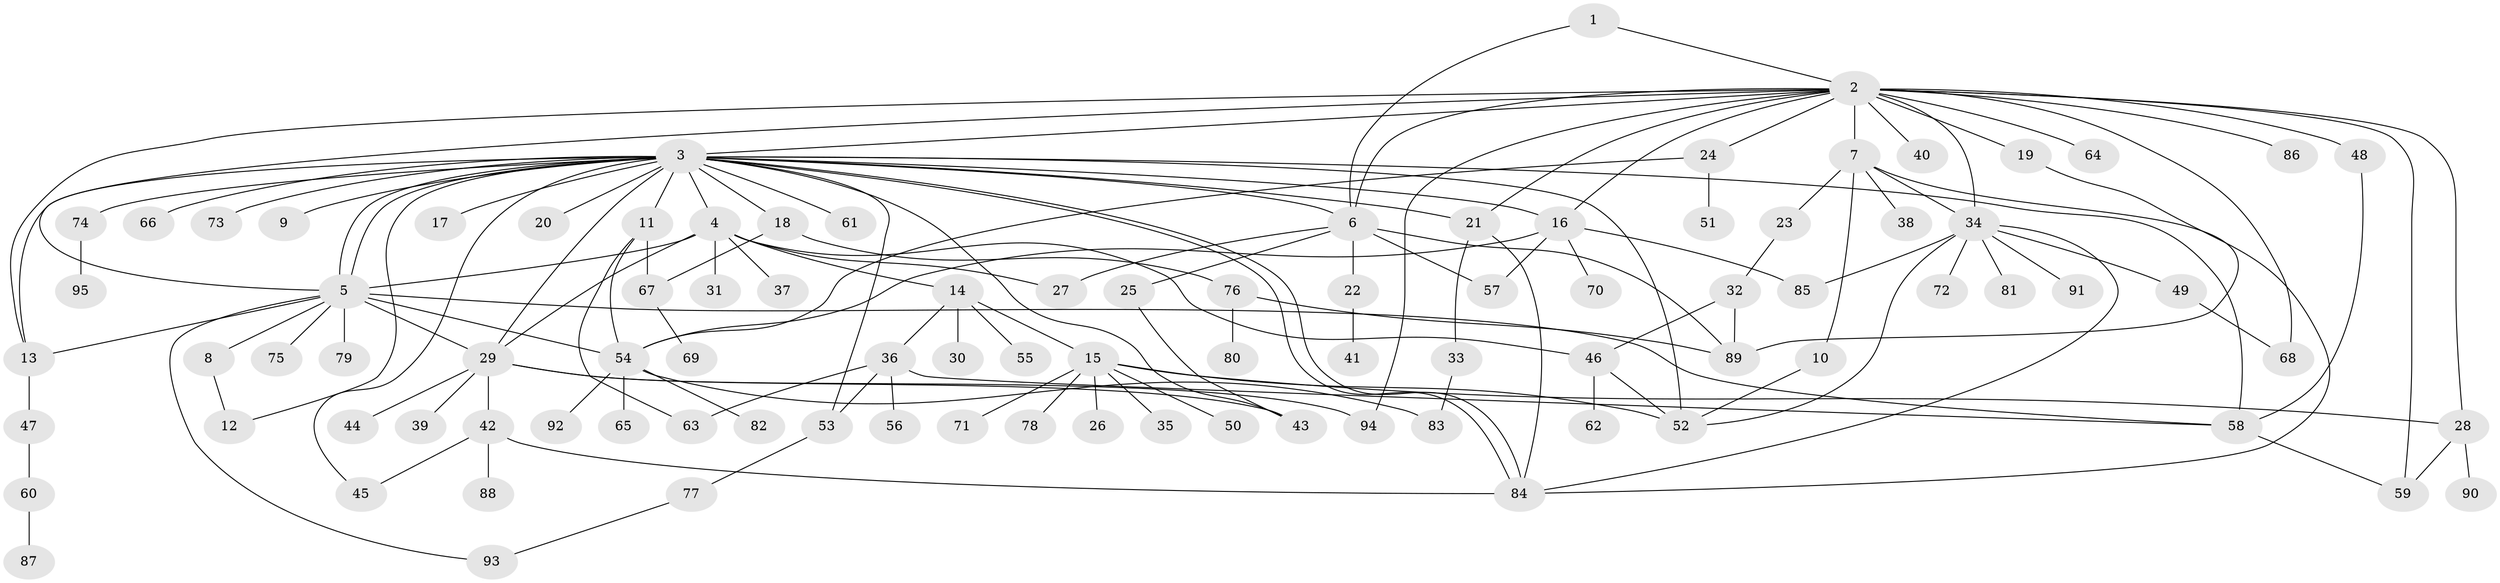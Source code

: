 // Generated by graph-tools (version 1.1) at 2025/35/03/09/25 02:35:52]
// undirected, 95 vertices, 142 edges
graph export_dot {
graph [start="1"]
  node [color=gray90,style=filled];
  1;
  2;
  3;
  4;
  5;
  6;
  7;
  8;
  9;
  10;
  11;
  12;
  13;
  14;
  15;
  16;
  17;
  18;
  19;
  20;
  21;
  22;
  23;
  24;
  25;
  26;
  27;
  28;
  29;
  30;
  31;
  32;
  33;
  34;
  35;
  36;
  37;
  38;
  39;
  40;
  41;
  42;
  43;
  44;
  45;
  46;
  47;
  48;
  49;
  50;
  51;
  52;
  53;
  54;
  55;
  56;
  57;
  58;
  59;
  60;
  61;
  62;
  63;
  64;
  65;
  66;
  67;
  68;
  69;
  70;
  71;
  72;
  73;
  74;
  75;
  76;
  77;
  78;
  79;
  80;
  81;
  82;
  83;
  84;
  85;
  86;
  87;
  88;
  89;
  90;
  91;
  92;
  93;
  94;
  95;
  1 -- 2;
  1 -- 6;
  2 -- 3;
  2 -- 5;
  2 -- 6;
  2 -- 7;
  2 -- 13;
  2 -- 16;
  2 -- 19;
  2 -- 21;
  2 -- 24;
  2 -- 28;
  2 -- 34;
  2 -- 40;
  2 -- 48;
  2 -- 59;
  2 -- 64;
  2 -- 68;
  2 -- 86;
  2 -- 94;
  3 -- 4;
  3 -- 5;
  3 -- 5;
  3 -- 6;
  3 -- 9;
  3 -- 11;
  3 -- 12;
  3 -- 13;
  3 -- 16;
  3 -- 17;
  3 -- 18;
  3 -- 20;
  3 -- 21;
  3 -- 29;
  3 -- 43;
  3 -- 45;
  3 -- 52;
  3 -- 53;
  3 -- 58;
  3 -- 61;
  3 -- 66;
  3 -- 73;
  3 -- 74;
  3 -- 84;
  3 -- 84;
  4 -- 5;
  4 -- 14;
  4 -- 27;
  4 -- 29;
  4 -- 31;
  4 -- 37;
  4 -- 46;
  5 -- 8;
  5 -- 13;
  5 -- 29;
  5 -- 54;
  5 -- 58;
  5 -- 75;
  5 -- 79;
  5 -- 93;
  6 -- 22;
  6 -- 25;
  6 -- 27;
  6 -- 57;
  6 -- 89;
  7 -- 10;
  7 -- 23;
  7 -- 34;
  7 -- 38;
  7 -- 89;
  8 -- 12;
  10 -- 52;
  11 -- 54;
  11 -- 63;
  11 -- 67;
  13 -- 47;
  14 -- 15;
  14 -- 30;
  14 -- 36;
  14 -- 55;
  15 -- 26;
  15 -- 28;
  15 -- 35;
  15 -- 50;
  15 -- 52;
  15 -- 71;
  15 -- 78;
  16 -- 54;
  16 -- 57;
  16 -- 70;
  16 -- 85;
  18 -- 67;
  18 -- 76;
  19 -- 84;
  21 -- 33;
  21 -- 84;
  22 -- 41;
  23 -- 32;
  24 -- 51;
  24 -- 54;
  25 -- 43;
  28 -- 59;
  28 -- 90;
  29 -- 39;
  29 -- 42;
  29 -- 43;
  29 -- 44;
  29 -- 94;
  32 -- 46;
  32 -- 89;
  33 -- 83;
  34 -- 49;
  34 -- 52;
  34 -- 72;
  34 -- 81;
  34 -- 84;
  34 -- 85;
  34 -- 91;
  36 -- 53;
  36 -- 56;
  36 -- 58;
  36 -- 63;
  42 -- 45;
  42 -- 84;
  42 -- 88;
  46 -- 52;
  46 -- 62;
  47 -- 60;
  48 -- 58;
  49 -- 68;
  53 -- 77;
  54 -- 65;
  54 -- 82;
  54 -- 83;
  54 -- 92;
  58 -- 59;
  60 -- 87;
  67 -- 69;
  74 -- 95;
  76 -- 80;
  76 -- 89;
  77 -- 93;
}
